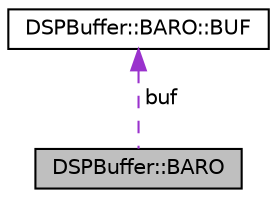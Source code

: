 digraph "DSPBuffer::BARO"
{
 // INTERACTIVE_SVG=YES
  edge [fontname="Helvetica",fontsize="10",labelfontname="Helvetica",labelfontsize="10"];
  node [fontname="Helvetica",fontsize="10",shape=record];
  Node1 [label="DSPBuffer::BARO",height=0.2,width=0.4,color="black", fillcolor="grey75", style="filled", fontcolor="black"];
  Node2 -> Node1 [dir="back",color="darkorchid3",fontsize="10",style="dashed",label=" buf" ,fontname="Helvetica"];
  Node2 [label="DSPBuffer::BARO::BUF",height=0.2,width=0.4,color="black", fillcolor="white", style="filled",URL="$structDSPBuffer_1_1BARO_1_1BUF.html"];
}
